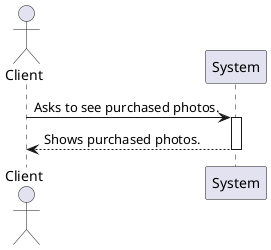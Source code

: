 @startuml ViewPurchasedPhotos

actor Client
participant System

Client -> System: Asks to see purchased photos.
activate System
System --> Client: Shows purchased photos.
deactivate System

@enduml